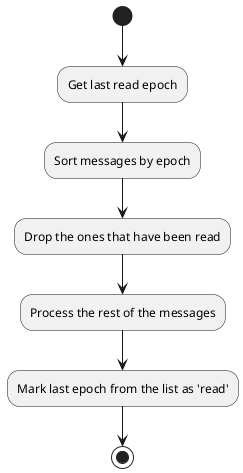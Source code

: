 @startuml
skinparam defaultFontName "Ubuntu Mono"

(*) -down-> "Get last read epoch" 
--> "Sort messages by epoch"
--> "Drop the ones that have been read"
--> "Process the rest of the messages"
--> "Mark last epoch from the list as 'read'"
--> (*)

@enduml
